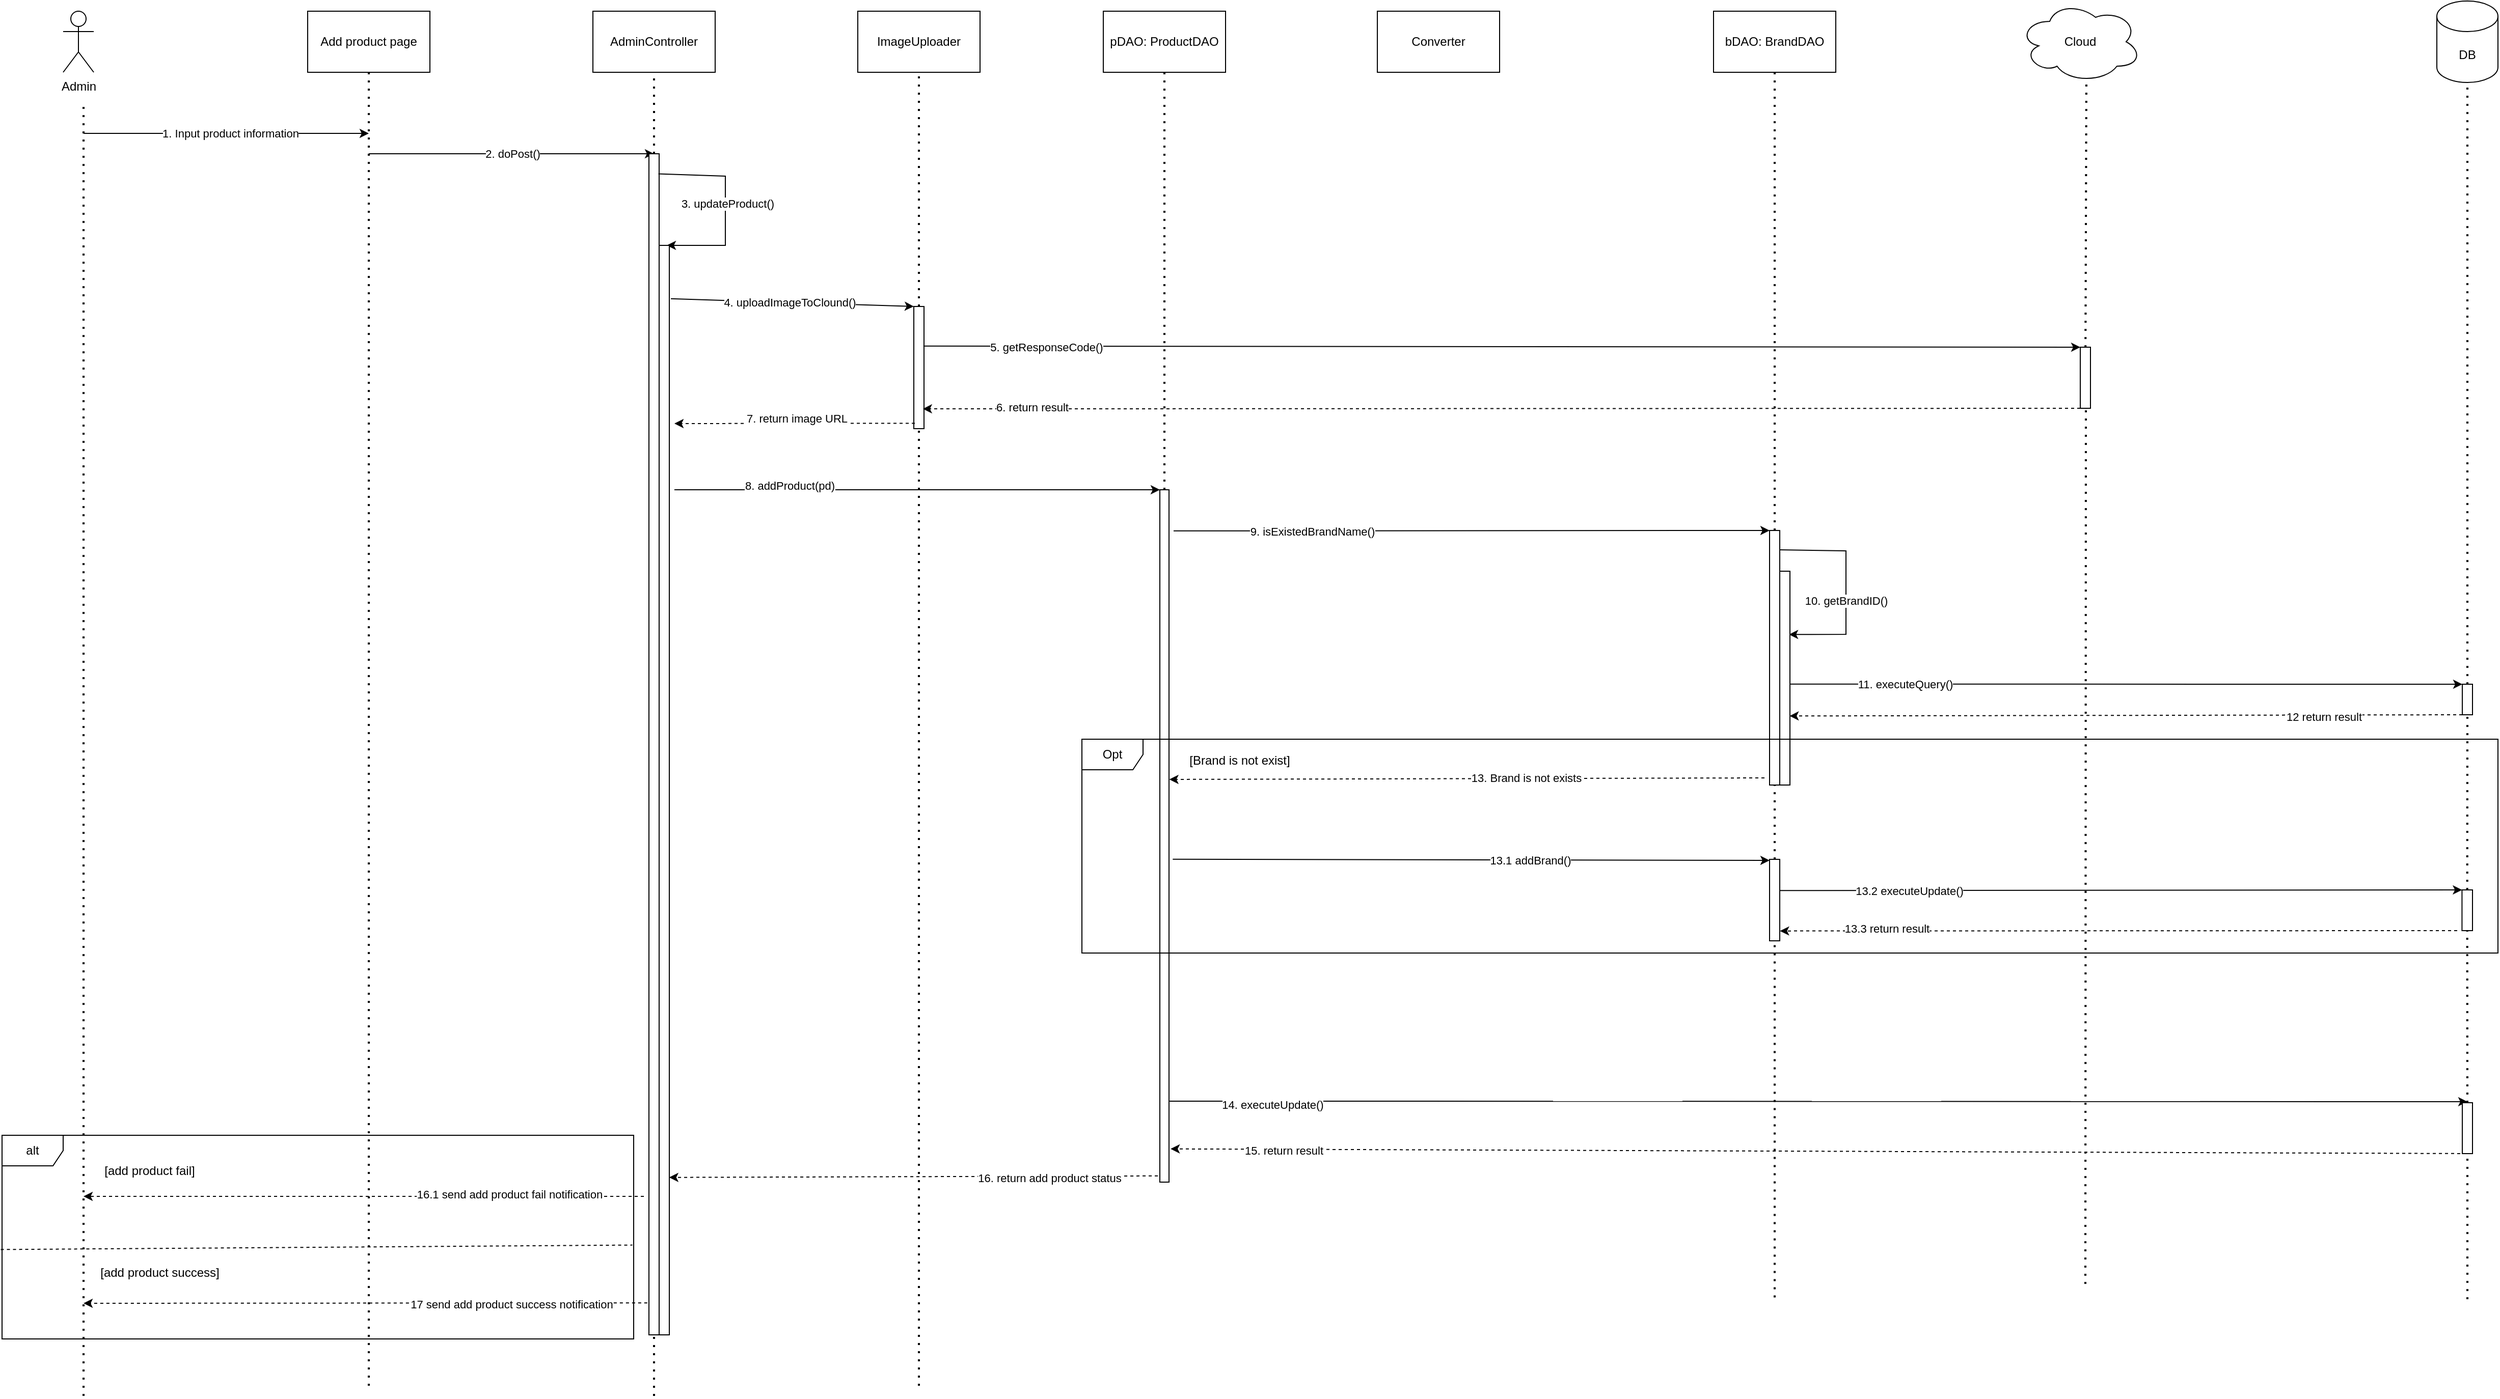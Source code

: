 <mxfile version="22.0.0" type="device">
  <diagram id="C5RBs43oDa-KdzZeNtuy" name="Page-1">
    <mxGraphModel dx="3033" dy="1590" grid="1" gridSize="10" guides="1" tooltips="1" connect="1" arrows="1" fold="1" page="1" pageScale="1" pageWidth="827" pageHeight="1169" math="0" shadow="0">
      <root>
        <mxCell id="WIyWlLk6GJQsqaUBKTNV-0" />
        <mxCell id="WIyWlLk6GJQsqaUBKTNV-1" parent="WIyWlLk6GJQsqaUBKTNV-0" />
        <mxCell id="jX_GD5bZqcwz75eiYxPs-16" value="Admin" style="shape=umlActor;verticalLabelPosition=bottom;verticalAlign=top;html=1;outlineConnect=0;" parent="WIyWlLk6GJQsqaUBKTNV-1" vertex="1">
          <mxGeometry x="100" y="90" width="30" height="60" as="geometry" />
        </mxCell>
        <mxCell id="jX_GD5bZqcwz75eiYxPs-17" value="" style="endArrow=none;dashed=1;html=1;dashPattern=1 3;strokeWidth=2;rounded=0;" parent="WIyWlLk6GJQsqaUBKTNV-1" edge="1">
          <mxGeometry width="50" height="50" relative="1" as="geometry">
            <mxPoint x="120" y="1450" as="sourcePoint" />
            <mxPoint x="120" y="180" as="targetPoint" />
          </mxGeometry>
        </mxCell>
        <mxCell id="jX_GD5bZqcwz75eiYxPs-19" value="Add product page" style="rounded=0;whiteSpace=wrap;html=1;" parent="WIyWlLk6GJQsqaUBKTNV-1" vertex="1">
          <mxGeometry x="340" y="90" width="120" height="60" as="geometry" />
        </mxCell>
        <mxCell id="jX_GD5bZqcwz75eiYxPs-20" value="" style="endArrow=none;dashed=1;html=1;dashPattern=1 3;strokeWidth=2;rounded=0;entryX=0.5;entryY=1;entryDx=0;entryDy=0;" parent="WIyWlLk6GJQsqaUBKTNV-1" target="jX_GD5bZqcwz75eiYxPs-19" edge="1">
          <mxGeometry width="50" height="50" relative="1" as="geometry">
            <mxPoint x="400" y="1440" as="sourcePoint" />
            <mxPoint x="350" y="250" as="targetPoint" />
          </mxGeometry>
        </mxCell>
        <mxCell id="jX_GD5bZqcwz75eiYxPs-21" value="AdminController" style="rounded=0;whiteSpace=wrap;html=1;" parent="WIyWlLk6GJQsqaUBKTNV-1" vertex="1">
          <mxGeometry x="620" y="90" width="120" height="60" as="geometry" />
        </mxCell>
        <mxCell id="jX_GD5bZqcwz75eiYxPs-22" value="" style="endArrow=none;dashed=1;html=1;dashPattern=1 3;strokeWidth=2;rounded=0;entryX=0.5;entryY=1;entryDx=0;entryDy=0;" parent="WIyWlLk6GJQsqaUBKTNV-1" source="jX_GD5bZqcwz75eiYxPs-43" target="jX_GD5bZqcwz75eiYxPs-21" edge="1">
          <mxGeometry width="50" height="50" relative="1" as="geometry">
            <mxPoint x="680" y="1160" as="sourcePoint" />
            <mxPoint x="410" y="160" as="targetPoint" />
          </mxGeometry>
        </mxCell>
        <mxCell id="jX_GD5bZqcwz75eiYxPs-23" value="ImageUploader" style="rounded=0;whiteSpace=wrap;html=1;" parent="WIyWlLk6GJQsqaUBKTNV-1" vertex="1">
          <mxGeometry x="880" y="90" width="120" height="60" as="geometry" />
        </mxCell>
        <mxCell id="jX_GD5bZqcwz75eiYxPs-24" value="pDAO: ProductDAO" style="rounded=0;whiteSpace=wrap;html=1;" parent="WIyWlLk6GJQsqaUBKTNV-1" vertex="1">
          <mxGeometry x="1121" y="90" width="120" height="60" as="geometry" />
        </mxCell>
        <mxCell id="jX_GD5bZqcwz75eiYxPs-25" value="" style="endArrow=none;dashed=1;html=1;dashPattern=1 3;strokeWidth=2;rounded=0;entryX=0.5;entryY=1;entryDx=0;entryDy=0;" parent="WIyWlLk6GJQsqaUBKTNV-1" source="jX_GD5bZqcwz75eiYxPs-49" target="jX_GD5bZqcwz75eiYxPs-23" edge="1">
          <mxGeometry width="50" height="50" relative="1" as="geometry">
            <mxPoint x="940" y="1160" as="sourcePoint" />
            <mxPoint x="690" y="160" as="targetPoint" />
          </mxGeometry>
        </mxCell>
        <mxCell id="jX_GD5bZqcwz75eiYxPs-26" value="" style="endArrow=none;dashed=1;html=1;dashPattern=1 3;strokeWidth=2;rounded=0;entryX=0.5;entryY=1;entryDx=0;entryDy=0;" parent="WIyWlLk6GJQsqaUBKTNV-1" source="jX_GD5bZqcwz75eiYxPs-62" target="jX_GD5bZqcwz75eiYxPs-24" edge="1">
          <mxGeometry width="50" height="50" relative="1" as="geometry">
            <mxPoint x="1180" y="1160" as="sourcePoint" />
            <mxPoint x="700" y="170" as="targetPoint" />
            <Array as="points" />
          </mxGeometry>
        </mxCell>
        <mxCell id="jX_GD5bZqcwz75eiYxPs-27" value="Converter" style="rounded=0;whiteSpace=wrap;html=1;" parent="WIyWlLk6GJQsqaUBKTNV-1" vertex="1">
          <mxGeometry x="1390" y="90" width="120" height="60" as="geometry" />
        </mxCell>
        <mxCell id="jX_GD5bZqcwz75eiYxPs-28" value="Cloud" style="ellipse;shape=cloud;whiteSpace=wrap;html=1;" parent="WIyWlLk6GJQsqaUBKTNV-1" vertex="1">
          <mxGeometry x="2020" y="80" width="120" height="80" as="geometry" />
        </mxCell>
        <mxCell id="jX_GD5bZqcwz75eiYxPs-29" value="DB" style="shape=cylinder3;whiteSpace=wrap;html=1;boundedLbl=1;backgroundOutline=1;size=15;" parent="WIyWlLk6GJQsqaUBKTNV-1" vertex="1">
          <mxGeometry x="2430" y="80" width="60" height="80" as="geometry" />
        </mxCell>
        <mxCell id="jX_GD5bZqcwz75eiYxPs-37" value="" style="endArrow=none;dashed=1;html=1;dashPattern=1 3;strokeWidth=2;rounded=0;entryX=0.55;entryY=0.95;entryDx=0;entryDy=0;entryPerimeter=0;" parent="WIyWlLk6GJQsqaUBKTNV-1" source="jX_GD5bZqcwz75eiYxPs-54" target="jX_GD5bZqcwz75eiYxPs-28" edge="1">
          <mxGeometry width="50" height="50" relative="1" as="geometry">
            <mxPoint x="1720" y="1130" as="sourcePoint" />
            <mxPoint x="1201" y="170" as="targetPoint" />
            <Array as="points" />
          </mxGeometry>
        </mxCell>
        <mxCell id="jX_GD5bZqcwz75eiYxPs-38" value="" style="endArrow=none;dashed=1;html=1;dashPattern=1 3;strokeWidth=2;rounded=0;entryX=0.5;entryY=1;entryDx=0;entryDy=0;entryPerimeter=0;" parent="WIyWlLk6GJQsqaUBKTNV-1" source="jX_GD5bZqcwz75eiYxPs-104" target="jX_GD5bZqcwz75eiYxPs-29" edge="1">
          <mxGeometry width="50" height="50" relative="1" as="geometry">
            <mxPoint x="2460" y="1152.645" as="sourcePoint" />
            <mxPoint x="1681" y="180" as="targetPoint" />
            <Array as="points" />
          </mxGeometry>
        </mxCell>
        <mxCell id="jX_GD5bZqcwz75eiYxPs-39" value="" style="endArrow=classic;html=1;rounded=0;" parent="WIyWlLk6GJQsqaUBKTNV-1" edge="1">
          <mxGeometry width="50" height="50" relative="1" as="geometry">
            <mxPoint x="120" y="210" as="sourcePoint" />
            <mxPoint x="400" y="210" as="targetPoint" />
          </mxGeometry>
        </mxCell>
        <mxCell id="jX_GD5bZqcwz75eiYxPs-40" value="1. Input product information" style="edgeLabel;html=1;align=center;verticalAlign=middle;resizable=0;points=[];" parent="jX_GD5bZqcwz75eiYxPs-39" vertex="1" connectable="0">
          <mxGeometry x="0.026" y="3" relative="1" as="geometry">
            <mxPoint y="3" as="offset" />
          </mxGeometry>
        </mxCell>
        <mxCell id="jX_GD5bZqcwz75eiYxPs-41" value="" style="endArrow=classic;html=1;rounded=0;" parent="WIyWlLk6GJQsqaUBKTNV-1" edge="1">
          <mxGeometry width="50" height="50" relative="1" as="geometry">
            <mxPoint x="400" y="230" as="sourcePoint" />
            <mxPoint x="680" y="230" as="targetPoint" />
          </mxGeometry>
        </mxCell>
        <mxCell id="jX_GD5bZqcwz75eiYxPs-42" value="2. doPost()" style="edgeLabel;html=1;align=center;verticalAlign=middle;resizable=0;points=[];" parent="jX_GD5bZqcwz75eiYxPs-41" vertex="1" connectable="0">
          <mxGeometry x="0.252" y="-2" relative="1" as="geometry">
            <mxPoint x="-35" y="-2" as="offset" />
          </mxGeometry>
        </mxCell>
        <mxCell id="jX_GD5bZqcwz75eiYxPs-44" value="" style="endArrow=none;dashed=1;html=1;dashPattern=1 3;strokeWidth=2;rounded=0;entryX=0.5;entryY=1;entryDx=0;entryDy=0;" parent="WIyWlLk6GJQsqaUBKTNV-1" target="jX_GD5bZqcwz75eiYxPs-43" edge="1">
          <mxGeometry width="50" height="50" relative="1" as="geometry">
            <mxPoint x="680" y="1450" as="sourcePoint" />
            <mxPoint x="680" y="150" as="targetPoint" />
          </mxGeometry>
        </mxCell>
        <mxCell id="jX_GD5bZqcwz75eiYxPs-43" value="" style="rounded=0;whiteSpace=wrap;html=1;" parent="WIyWlLk6GJQsqaUBKTNV-1" vertex="1">
          <mxGeometry x="675" y="230" width="10" height="1160" as="geometry" />
        </mxCell>
        <mxCell id="jX_GD5bZqcwz75eiYxPs-45" value="" style="endArrow=classic;html=1;rounded=0;entryX=0.75;entryY=0;entryDx=0;entryDy=0;exitX=0.929;exitY=0.017;exitDx=0;exitDy=0;exitPerimeter=0;" parent="WIyWlLk6GJQsqaUBKTNV-1" source="jX_GD5bZqcwz75eiYxPs-43" target="jX_GD5bZqcwz75eiYxPs-46" edge="1">
          <mxGeometry width="50" height="50" relative="1" as="geometry">
            <mxPoint x="690" y="250" as="sourcePoint" />
            <mxPoint x="740" y="250" as="targetPoint" />
            <Array as="points">
              <mxPoint x="750" y="252" />
              <mxPoint x="750" y="320" />
            </Array>
          </mxGeometry>
        </mxCell>
        <mxCell id="jX_GD5bZqcwz75eiYxPs-47" value="3. updateProduct()" style="edgeLabel;html=1;align=center;verticalAlign=middle;resizable=0;points=[];" parent="jX_GD5bZqcwz75eiYxPs-45" vertex="1" connectable="0">
          <mxGeometry x="-0.039" y="2" relative="1" as="geometry">
            <mxPoint as="offset" />
          </mxGeometry>
        </mxCell>
        <mxCell id="jX_GD5bZqcwz75eiYxPs-46" value="" style="rounded=0;whiteSpace=wrap;html=1;" parent="WIyWlLk6GJQsqaUBKTNV-1" vertex="1">
          <mxGeometry x="685" y="320" width="10" height="1070" as="geometry" />
        </mxCell>
        <mxCell id="jX_GD5bZqcwz75eiYxPs-48" value="" style="endArrow=classic;html=1;rounded=0;entryX=0;entryY=0;entryDx=0;entryDy=0;exitX=1.151;exitY=0.049;exitDx=0;exitDy=0;exitPerimeter=0;" parent="WIyWlLk6GJQsqaUBKTNV-1" source="jX_GD5bZqcwz75eiYxPs-46" target="jX_GD5bZqcwz75eiYxPs-49" edge="1">
          <mxGeometry width="50" height="50" relative="1" as="geometry">
            <mxPoint x="700" y="380" as="sourcePoint" />
            <mxPoint x="930" y="380" as="targetPoint" />
          </mxGeometry>
        </mxCell>
        <mxCell id="jX_GD5bZqcwz75eiYxPs-51" value="4. uploadImageToClound()" style="edgeLabel;html=1;align=center;verticalAlign=middle;resizable=0;points=[];" parent="jX_GD5bZqcwz75eiYxPs-48" vertex="1" connectable="0">
          <mxGeometry x="-0.11" y="-1" relative="1" as="geometry">
            <mxPoint x="10" y="-1" as="offset" />
          </mxGeometry>
        </mxCell>
        <mxCell id="jX_GD5bZqcwz75eiYxPs-50" value="" style="endArrow=none;dashed=1;html=1;dashPattern=1 3;strokeWidth=2;rounded=0;entryX=0.5;entryY=1;entryDx=0;entryDy=0;" parent="WIyWlLk6GJQsqaUBKTNV-1" target="jX_GD5bZqcwz75eiYxPs-49" edge="1">
          <mxGeometry width="50" height="50" relative="1" as="geometry">
            <mxPoint x="940" y="1440" as="sourcePoint" />
            <mxPoint x="940" y="150" as="targetPoint" />
          </mxGeometry>
        </mxCell>
        <mxCell id="jX_GD5bZqcwz75eiYxPs-49" value="" style="rounded=0;whiteSpace=wrap;html=1;" parent="WIyWlLk6GJQsqaUBKTNV-1" vertex="1">
          <mxGeometry x="935" y="380" width="10" height="120" as="geometry" />
        </mxCell>
        <mxCell id="jX_GD5bZqcwz75eiYxPs-52" value="" style="endArrow=classic;html=1;rounded=0;exitX=0.94;exitY=0.324;exitDx=0;exitDy=0;exitPerimeter=0;entryX=0;entryY=0;entryDx=0;entryDy=0;" parent="WIyWlLk6GJQsqaUBKTNV-1" source="jX_GD5bZqcwz75eiYxPs-49" target="jX_GD5bZqcwz75eiYxPs-54" edge="1">
          <mxGeometry width="50" height="50" relative="1" as="geometry">
            <mxPoint x="970.0" y="420.0" as="sourcePoint" />
            <mxPoint x="2070" y="420" as="targetPoint" />
          </mxGeometry>
        </mxCell>
        <mxCell id="jX_GD5bZqcwz75eiYxPs-53" value="5. getResponseCode()" style="edgeLabel;html=1;align=center;verticalAlign=middle;resizable=0;points=[];" parent="jX_GD5bZqcwz75eiYxPs-52" vertex="1" connectable="0">
          <mxGeometry x="-0.168" y="-2" relative="1" as="geometry">
            <mxPoint x="-352" y="-2" as="offset" />
          </mxGeometry>
        </mxCell>
        <mxCell id="jX_GD5bZqcwz75eiYxPs-55" value="" style="endArrow=none;dashed=1;html=1;dashPattern=1 3;strokeWidth=2;rounded=0;entryX=0.55;entryY=0.95;entryDx=0;entryDy=0;entryPerimeter=0;" parent="WIyWlLk6GJQsqaUBKTNV-1" target="jX_GD5bZqcwz75eiYxPs-54" edge="1">
          <mxGeometry width="50" height="50" relative="1" as="geometry">
            <mxPoint x="2085" y="1340" as="sourcePoint" />
            <mxPoint x="1720" y="156" as="targetPoint" />
            <Array as="points" />
          </mxGeometry>
        </mxCell>
        <mxCell id="jX_GD5bZqcwz75eiYxPs-54" value="" style="rounded=0;whiteSpace=wrap;html=1;" parent="WIyWlLk6GJQsqaUBKTNV-1" vertex="1">
          <mxGeometry x="2080" y="420" width="10" height="60" as="geometry" />
        </mxCell>
        <mxCell id="jX_GD5bZqcwz75eiYxPs-56" value="" style="endArrow=classic;html=1;rounded=0;dashed=1;entryX=0.885;entryY=0.838;entryDx=0;entryDy=0;entryPerimeter=0;exitX=0;exitY=1;exitDx=0;exitDy=0;" parent="WIyWlLk6GJQsqaUBKTNV-1" source="jX_GD5bZqcwz75eiYxPs-54" target="jX_GD5bZqcwz75eiYxPs-49" edge="1">
          <mxGeometry width="50" height="50" relative="1" as="geometry">
            <mxPoint x="1660" y="481" as="sourcePoint" />
            <mxPoint x="958.021" y="480" as="targetPoint" />
          </mxGeometry>
        </mxCell>
        <mxCell id="jX_GD5bZqcwz75eiYxPs-57" value="6. return result" style="edgeLabel;html=1;align=center;verticalAlign=middle;resizable=0;points=[];" parent="jX_GD5bZqcwz75eiYxPs-56" vertex="1" connectable="0">
          <mxGeometry x="0.009" y="-2" relative="1" as="geometry">
            <mxPoint x="-456" as="offset" />
          </mxGeometry>
        </mxCell>
        <mxCell id="jX_GD5bZqcwz75eiYxPs-58" value="" style="endArrow=classic;html=1;rounded=0;exitX=0.101;exitY=0.956;exitDx=0;exitDy=0;exitPerimeter=0;dashed=1;" parent="WIyWlLk6GJQsqaUBKTNV-1" source="jX_GD5bZqcwz75eiYxPs-49" edge="1">
          <mxGeometry width="50" height="50" relative="1" as="geometry">
            <mxPoint x="830" y="560" as="sourcePoint" />
            <mxPoint x="700" y="495" as="targetPoint" />
          </mxGeometry>
        </mxCell>
        <mxCell id="jX_GD5bZqcwz75eiYxPs-59" value="7. return image URL" style="edgeLabel;html=1;align=center;verticalAlign=middle;resizable=0;points=[];" parent="jX_GD5bZqcwz75eiYxPs-58" vertex="1" connectable="0">
          <mxGeometry x="0.559" y="1" relative="1" as="geometry">
            <mxPoint x="68" y="-6" as="offset" />
          </mxGeometry>
        </mxCell>
        <mxCell id="jX_GD5bZqcwz75eiYxPs-60" value="" style="endArrow=classic;html=1;rounded=0;entryX=0;entryY=0;entryDx=0;entryDy=0;" parent="WIyWlLk6GJQsqaUBKTNV-1" target="jX_GD5bZqcwz75eiYxPs-62" edge="1">
          <mxGeometry width="50" height="50" relative="1" as="geometry">
            <mxPoint x="700" y="560" as="sourcePoint" />
            <mxPoint x="1171.039" y="560" as="targetPoint" />
          </mxGeometry>
        </mxCell>
        <mxCell id="jX_GD5bZqcwz75eiYxPs-61" value="8. addProduct(pd)" style="edgeLabel;html=1;align=center;verticalAlign=middle;resizable=0;points=[];" parent="jX_GD5bZqcwz75eiYxPs-60" vertex="1" connectable="0">
          <mxGeometry x="0.196" y="4" relative="1" as="geometry">
            <mxPoint x="-172" as="offset" />
          </mxGeometry>
        </mxCell>
        <mxCell id="jX_GD5bZqcwz75eiYxPs-63" value="" style="endArrow=none;dashed=1;html=1;dashPattern=1 3;strokeWidth=2;rounded=0;entryX=0.5;entryY=1;entryDx=0;entryDy=0;" parent="WIyWlLk6GJQsqaUBKTNV-1" target="jX_GD5bZqcwz75eiYxPs-62" edge="1">
          <mxGeometry width="50" height="50" relative="1" as="geometry">
            <mxPoint x="1180" y="1160" as="sourcePoint" />
            <mxPoint x="1181" y="150" as="targetPoint" />
            <Array as="points" />
          </mxGeometry>
        </mxCell>
        <mxCell id="jX_GD5bZqcwz75eiYxPs-62" value="" style="rounded=0;whiteSpace=wrap;html=1;" parent="WIyWlLk6GJQsqaUBKTNV-1" vertex="1">
          <mxGeometry x="1176.5" y="560" width="9" height="680" as="geometry" />
        </mxCell>
        <mxCell id="jX_GD5bZqcwz75eiYxPs-94" value="bDAO: BrandDAO" style="rounded=0;whiteSpace=wrap;html=1;" parent="WIyWlLk6GJQsqaUBKTNV-1" vertex="1">
          <mxGeometry x="1720" y="90" width="120" height="60" as="geometry" />
        </mxCell>
        <mxCell id="jX_GD5bZqcwz75eiYxPs-98" value="" style="endArrow=none;dashed=1;html=1;dashPattern=1 3;strokeWidth=2;rounded=0;entryX=0.5;entryY=1;entryDx=0;entryDy=0;" parent="WIyWlLk6GJQsqaUBKTNV-1" source="jX_GD5bZqcwz75eiYxPs-109" target="jX_GD5bZqcwz75eiYxPs-94" edge="1">
          <mxGeometry width="50" height="50" relative="1" as="geometry">
            <mxPoint x="1780" y="1160" as="sourcePoint" />
            <mxPoint x="2000" y="360" as="targetPoint" />
          </mxGeometry>
        </mxCell>
        <mxCell id="jX_GD5bZqcwz75eiYxPs-99" value="" style="endArrow=classic;html=1;rounded=0;entryX=0;entryY=0;entryDx=0;entryDy=0;exitX=1.5;exitY=0.22;exitDx=0;exitDy=0;exitPerimeter=0;" parent="WIyWlLk6GJQsqaUBKTNV-1" edge="1">
          <mxGeometry width="50" height="50" relative="1" as="geometry">
            <mxPoint x="1190" y="600.4" as="sourcePoint" />
            <mxPoint x="1775" y="600" as="targetPoint" />
          </mxGeometry>
        </mxCell>
        <mxCell id="jX_GD5bZqcwz75eiYxPs-100" value="9. isExistedBrandName()" style="edgeLabel;html=1;align=center;verticalAlign=middle;resizable=0;points=[];" parent="jX_GD5bZqcwz75eiYxPs-99" vertex="1" connectable="0">
          <mxGeometry x="-0.332" y="-5" relative="1" as="geometry">
            <mxPoint x="-60" y="-5" as="offset" />
          </mxGeometry>
        </mxCell>
        <mxCell id="jX_GD5bZqcwz75eiYxPs-105" value="" style="endArrow=none;dashed=1;html=1;dashPattern=1 3;strokeWidth=2;rounded=0;entryX=0.5;entryY=1;entryDx=0;entryDy=0;entryPerimeter=0;" parent="WIyWlLk6GJQsqaUBKTNV-1" source="jX_GD5bZqcwz75eiYxPs-127" target="jX_GD5bZqcwz75eiYxPs-104" edge="1">
          <mxGeometry width="50" height="50" relative="1" as="geometry">
            <mxPoint x="2460" y="1152.645" as="sourcePoint" />
            <mxPoint x="2460" y="160" as="targetPoint" />
            <Array as="points" />
          </mxGeometry>
        </mxCell>
        <mxCell id="jX_GD5bZqcwz75eiYxPs-104" value="" style="rounded=0;whiteSpace=wrap;html=1;" parent="WIyWlLk6GJQsqaUBKTNV-1" vertex="1">
          <mxGeometry x="2455" y="751" width="10" height="30" as="geometry" />
        </mxCell>
        <mxCell id="jX_GD5bZqcwz75eiYxPs-110" value="" style="endArrow=none;dashed=1;html=1;dashPattern=1 3;strokeWidth=2;rounded=0;entryX=0.5;entryY=1;entryDx=0;entryDy=0;" parent="WIyWlLk6GJQsqaUBKTNV-1" source="jX_GD5bZqcwz75eiYxPs-124" target="jX_GD5bZqcwz75eiYxPs-109" edge="1">
          <mxGeometry width="50" height="50" relative="1" as="geometry">
            <mxPoint x="1780" y="1160" as="sourcePoint" />
            <mxPoint x="1780" y="150" as="targetPoint" />
          </mxGeometry>
        </mxCell>
        <mxCell id="jX_GD5bZqcwz75eiYxPs-109" value="" style="rounded=0;whiteSpace=wrap;html=1;" parent="WIyWlLk6GJQsqaUBKTNV-1" vertex="1">
          <mxGeometry x="1775" y="600" width="10" height="250" as="geometry" />
        </mxCell>
        <mxCell id="jX_GD5bZqcwz75eiYxPs-111" value="" style="endArrow=classic;html=1;rounded=0;exitX=1.001;exitY=0.076;exitDx=0;exitDy=0;exitPerimeter=0;entryX=0.905;entryY=0.296;entryDx=0;entryDy=0;entryPerimeter=0;" parent="WIyWlLk6GJQsqaUBKTNV-1" source="jX_GD5bZqcwz75eiYxPs-109" target="jX_GD5bZqcwz75eiYxPs-112" edge="1">
          <mxGeometry width="50" height="50" relative="1" as="geometry">
            <mxPoint x="1800" y="760" as="sourcePoint" />
            <mxPoint x="1800" y="832" as="targetPoint" />
            <Array as="points">
              <mxPoint x="1850" y="620" />
              <mxPoint x="1850" y="702" />
            </Array>
          </mxGeometry>
        </mxCell>
        <mxCell id="jX_GD5bZqcwz75eiYxPs-113" value="10. getBrandID()" style="edgeLabel;html=1;align=center;verticalAlign=middle;resizable=0;points=[];" parent="jX_GD5bZqcwz75eiYxPs-111" vertex="1" connectable="0">
          <mxGeometry x="0.118" relative="1" as="geometry">
            <mxPoint as="offset" />
          </mxGeometry>
        </mxCell>
        <mxCell id="jX_GD5bZqcwz75eiYxPs-112" value="" style="rounded=0;whiteSpace=wrap;html=1;" parent="WIyWlLk6GJQsqaUBKTNV-1" vertex="1">
          <mxGeometry x="1785" y="640" width="10" height="210" as="geometry" />
        </mxCell>
        <mxCell id="jX_GD5bZqcwz75eiYxPs-114" value="" style="endArrow=classic;html=1;rounded=0;entryX=0;entryY=0;entryDx=0;entryDy=0;exitX=1.023;exitY=0.528;exitDx=0;exitDy=0;exitPerimeter=0;" parent="WIyWlLk6GJQsqaUBKTNV-1" source="jX_GD5bZqcwz75eiYxPs-112" target="jX_GD5bZqcwz75eiYxPs-104" edge="1">
          <mxGeometry width="50" height="50" relative="1" as="geometry">
            <mxPoint x="1800" y="880" as="sourcePoint" />
            <mxPoint x="2444.476" y="880" as="targetPoint" />
          </mxGeometry>
        </mxCell>
        <mxCell id="jX_GD5bZqcwz75eiYxPs-116" value="11. executeQuery()" style="edgeLabel;html=1;align=center;verticalAlign=middle;resizable=0;points=[];" parent="jX_GD5bZqcwz75eiYxPs-114" vertex="1" connectable="0">
          <mxGeometry x="-0.023" relative="1" as="geometry">
            <mxPoint x="-210" as="offset" />
          </mxGeometry>
        </mxCell>
        <mxCell id="jX_GD5bZqcwz75eiYxPs-115" value="" style="endArrow=classic;html=1;rounded=0;exitX=0;exitY=1;exitDx=0;exitDy=0;dashed=1;entryX=0.963;entryY=0.677;entryDx=0;entryDy=0;entryPerimeter=0;" parent="WIyWlLk6GJQsqaUBKTNV-1" source="jX_GD5bZqcwz75eiYxPs-104" target="jX_GD5bZqcwz75eiYxPs-112" edge="1">
          <mxGeometry width="50" height="50" relative="1" as="geometry">
            <mxPoint x="2220" y="940" as="sourcePoint" />
            <mxPoint x="1800" y="910" as="targetPoint" />
          </mxGeometry>
        </mxCell>
        <mxCell id="jX_GD5bZqcwz75eiYxPs-117" value="12 return result" style="edgeLabel;html=1;align=center;verticalAlign=middle;resizable=0;points=[];" parent="jX_GD5bZqcwz75eiYxPs-115" vertex="1" connectable="0">
          <mxGeometry x="-0.587" y="2" relative="1" as="geometry">
            <mxPoint as="offset" />
          </mxGeometry>
        </mxCell>
        <mxCell id="jX_GD5bZqcwz75eiYxPs-118" value="" style="endArrow=classic;html=1;rounded=0;dashed=1;entryX=1.035;entryY=0.514;entryDx=0;entryDy=0;entryPerimeter=0;" parent="WIyWlLk6GJQsqaUBKTNV-1" edge="1">
          <mxGeometry width="50" height="50" relative="1" as="geometry">
            <mxPoint x="1770" y="843" as="sourcePoint" />
            <mxPoint x="1185.815" y="844.48" as="targetPoint" />
          </mxGeometry>
        </mxCell>
        <mxCell id="jX_GD5bZqcwz75eiYxPs-119" value="13. Brand is not exists" style="edgeLabel;html=1;align=center;verticalAlign=middle;resizable=0;points=[];" parent="jX_GD5bZqcwz75eiYxPs-118" vertex="1" connectable="0">
          <mxGeometry x="-0.198" y="-1" relative="1" as="geometry">
            <mxPoint as="offset" />
          </mxGeometry>
        </mxCell>
        <mxCell id="jX_GD5bZqcwz75eiYxPs-122" value="" style="endArrow=classic;html=1;rounded=0;exitX=1.407;exitY=0.584;exitDx=0;exitDy=0;exitPerimeter=0;entryX=0;entryY=0;entryDx=0;entryDy=0;" parent="WIyWlLk6GJQsqaUBKTNV-1" edge="1">
          <mxGeometry width="50" height="50" relative="1" as="geometry">
            <mxPoint x="1189.163" y="922.88" as="sourcePoint" />
            <mxPoint x="1775" y="924.0" as="targetPoint" />
          </mxGeometry>
        </mxCell>
        <mxCell id="jX_GD5bZqcwz75eiYxPs-123" value="13.1 addBrand()" style="edgeLabel;html=1;align=center;verticalAlign=middle;resizable=0;points=[];" parent="jX_GD5bZqcwz75eiYxPs-122" vertex="1" connectable="0">
          <mxGeometry x="0.231" y="-4" relative="1" as="geometry">
            <mxPoint x="-10" y="-4" as="offset" />
          </mxGeometry>
        </mxCell>
        <mxCell id="jX_GD5bZqcwz75eiYxPs-125" value="" style="endArrow=none;dashed=1;html=1;dashPattern=1 3;strokeWidth=2;rounded=0;entryX=0.5;entryY=1;entryDx=0;entryDy=0;" parent="WIyWlLk6GJQsqaUBKTNV-1" target="jX_GD5bZqcwz75eiYxPs-124" edge="1">
          <mxGeometry width="50" height="50" relative="1" as="geometry">
            <mxPoint x="1780" y="1353.281" as="sourcePoint" />
            <mxPoint x="1780" y="990" as="targetPoint" />
          </mxGeometry>
        </mxCell>
        <mxCell id="jX_GD5bZqcwz75eiYxPs-124" value="" style="rounded=0;whiteSpace=wrap;html=1;" parent="WIyWlLk6GJQsqaUBKTNV-1" vertex="1">
          <mxGeometry x="1775" y="923" width="10" height="80" as="geometry" />
        </mxCell>
        <mxCell id="jX_GD5bZqcwz75eiYxPs-126" value="" style="endArrow=classic;html=1;rounded=0;exitX=1.032;exitY=0.383;exitDx=0;exitDy=0;exitPerimeter=0;entryX=0;entryY=0;entryDx=0;entryDy=0;" parent="WIyWlLk6GJQsqaUBKTNV-1" source="jX_GD5bZqcwz75eiYxPs-124" target="jX_GD5bZqcwz75eiYxPs-127" edge="1">
          <mxGeometry width="50" height="50" relative="1" as="geometry">
            <mxPoint x="1790" y="953" as="sourcePoint" />
            <mxPoint x="2450" y="953" as="targetPoint" />
          </mxGeometry>
        </mxCell>
        <mxCell id="jX_GD5bZqcwz75eiYxPs-129" value="13.2 executeUpdate()" style="edgeLabel;html=1;align=center;verticalAlign=middle;resizable=0;points=[];" parent="jX_GD5bZqcwz75eiYxPs-126" vertex="1" connectable="0">
          <mxGeometry x="-0.664" y="3" relative="1" as="geometry">
            <mxPoint x="14" y="3" as="offset" />
          </mxGeometry>
        </mxCell>
        <mxCell id="jX_GD5bZqcwz75eiYxPs-128" value="" style="endArrow=none;dashed=1;html=1;dashPattern=1 3;strokeWidth=2;rounded=0;entryX=0.5;entryY=1;entryDx=0;entryDy=0;entryPerimeter=0;" parent="WIyWlLk6GJQsqaUBKTNV-1" source="jX_GD5bZqcwz75eiYxPs-142" target="jX_GD5bZqcwz75eiYxPs-127" edge="1">
          <mxGeometry width="50" height="50" relative="1" as="geometry">
            <mxPoint x="2460" y="1355.059" as="sourcePoint" />
            <mxPoint x="2460" y="940" as="targetPoint" />
            <Array as="points" />
          </mxGeometry>
        </mxCell>
        <mxCell id="jX_GD5bZqcwz75eiYxPs-127" value="" style="rounded=0;whiteSpace=wrap;html=1;" parent="WIyWlLk6GJQsqaUBKTNV-1" vertex="1">
          <mxGeometry x="2454.7" y="953" width="10.3" height="40" as="geometry" />
        </mxCell>
        <mxCell id="jX_GD5bZqcwz75eiYxPs-130" value="" style="endArrow=classic;html=1;rounded=0;entryX=1.021;entryY=0.879;entryDx=0;entryDy=0;entryPerimeter=0;dashed=1;" parent="WIyWlLk6GJQsqaUBKTNV-1" target="jX_GD5bZqcwz75eiYxPs-124" edge="1">
          <mxGeometry width="50" height="50" relative="1" as="geometry">
            <mxPoint x="2450" y="993" as="sourcePoint" />
            <mxPoint x="1800" y="993" as="targetPoint" />
          </mxGeometry>
        </mxCell>
        <mxCell id="jX_GD5bZqcwz75eiYxPs-131" value="13.3 return result" style="edgeLabel;html=1;align=center;verticalAlign=middle;resizable=0;points=[];" parent="jX_GD5bZqcwz75eiYxPs-130" vertex="1" connectable="0">
          <mxGeometry x="0.684" y="-3" relative="1" as="geometry">
            <mxPoint as="offset" />
          </mxGeometry>
        </mxCell>
        <mxCell id="jX_GD5bZqcwz75eiYxPs-135" value="Opt" style="shape=umlFrame;whiteSpace=wrap;html=1;pointerEvents=0;" parent="WIyWlLk6GJQsqaUBKTNV-1" vertex="1">
          <mxGeometry x="1100" y="805" width="1390" height="210" as="geometry" />
        </mxCell>
        <mxCell id="jX_GD5bZqcwz75eiYxPs-136" value="[Brand is not exist]" style="text;html=1;strokeColor=none;fillColor=none;align=center;verticalAlign=middle;whiteSpace=wrap;rounded=0;" parent="WIyWlLk6GJQsqaUBKTNV-1" vertex="1">
          <mxGeometry x="1194.5" y="811" width="120" height="30" as="geometry" />
        </mxCell>
        <mxCell id="jX_GD5bZqcwz75eiYxPs-141" value="" style="endArrow=classic;html=1;rounded=0;exitX=0.964;exitY=0.883;exitDx=0;exitDy=0;exitPerimeter=0;" parent="WIyWlLk6GJQsqaUBKTNV-1" source="jX_GD5bZqcwz75eiYxPs-62" edge="1">
          <mxGeometry width="50" height="50" relative="1" as="geometry">
            <mxPoint x="1194.5" y="1161" as="sourcePoint" />
            <mxPoint x="2460" y="1161" as="targetPoint" />
          </mxGeometry>
        </mxCell>
        <mxCell id="jX_GD5bZqcwz75eiYxPs-144" value="14. executeUpdate()" style="edgeLabel;html=1;align=center;verticalAlign=middle;resizable=0;points=[];" parent="jX_GD5bZqcwz75eiYxPs-141" vertex="1" connectable="0">
          <mxGeometry x="-0.841" y="-3" relative="1" as="geometry">
            <mxPoint as="offset" />
          </mxGeometry>
        </mxCell>
        <mxCell id="jX_GD5bZqcwz75eiYxPs-143" value="" style="endArrow=none;dashed=1;html=1;dashPattern=1 3;strokeWidth=2;rounded=0;entryX=0.5;entryY=1;entryDx=0;entryDy=0;entryPerimeter=0;" parent="WIyWlLk6GJQsqaUBKTNV-1" target="jX_GD5bZqcwz75eiYxPs-142" edge="1">
          <mxGeometry width="50" height="50" relative="1" as="geometry">
            <mxPoint x="2460" y="1355.059" as="sourcePoint" />
            <mxPoint x="2460" y="1110" as="targetPoint" />
            <Array as="points" />
          </mxGeometry>
        </mxCell>
        <mxCell id="jX_GD5bZqcwz75eiYxPs-142" value="" style="rounded=0;whiteSpace=wrap;html=1;" parent="WIyWlLk6GJQsqaUBKTNV-1" vertex="1">
          <mxGeometry x="2455" y="1162" width="10" height="50" as="geometry" />
        </mxCell>
        <mxCell id="jX_GD5bZqcwz75eiYxPs-145" value="" style="endArrow=classic;html=1;rounded=0;exitX=1;exitY=1;exitDx=0;exitDy=0;dashed=1;entryX=1.174;entryY=0.952;entryDx=0;entryDy=0;entryPerimeter=0;fontStyle=1" parent="WIyWlLk6GJQsqaUBKTNV-1" target="jX_GD5bZqcwz75eiYxPs-62" edge="1" source="jX_GD5bZqcwz75eiYxPs-142">
          <mxGeometry width="50" height="50" relative="1" as="geometry">
            <mxPoint x="2455" y="1337" as="sourcePoint" />
            <mxPoint x="1196.381" y="1207.44" as="targetPoint" />
          </mxGeometry>
        </mxCell>
        <mxCell id="jX_GD5bZqcwz75eiYxPs-146" value="15. return result" style="edgeLabel;html=1;align=center;verticalAlign=middle;resizable=0;points=[];" parent="jX_GD5bZqcwz75eiYxPs-145" vertex="1" connectable="0">
          <mxGeometry x="-0.773" y="-3" relative="1" as="geometry">
            <mxPoint x="-1022" as="offset" />
          </mxGeometry>
        </mxCell>
        <mxCell id="jX_GD5bZqcwz75eiYxPs-149" value="" style="endArrow=classic;html=1;rounded=0;dashed=1;entryX=0.985;entryY=0.891;entryDx=0;entryDy=0;entryPerimeter=0;exitX=-0.219;exitY=0.991;exitDx=0;exitDy=0;exitPerimeter=0;" parent="WIyWlLk6GJQsqaUBKTNV-1" edge="1" source="jX_GD5bZqcwz75eiYxPs-62">
          <mxGeometry width="50" height="50" relative="1" as="geometry">
            <mxPoint x="1170" y="1234" as="sourcePoint" />
            <mxPoint x="694.85" y="1235.38" as="targetPoint" />
          </mxGeometry>
        </mxCell>
        <mxCell id="jX_GD5bZqcwz75eiYxPs-150" value="16. return add product status" style="edgeLabel;html=1;align=center;verticalAlign=middle;resizable=0;points=[];" parent="jX_GD5bZqcwz75eiYxPs-149" vertex="1" connectable="0">
          <mxGeometry x="-0.295" y="1" relative="1" as="geometry">
            <mxPoint x="62" as="offset" />
          </mxGeometry>
        </mxCell>
        <mxCell id="jX_GD5bZqcwz75eiYxPs-153" value="" style="endArrow=classic;html=1;rounded=0;dashed=1;" parent="WIyWlLk6GJQsqaUBKTNV-1" edge="1">
          <mxGeometry width="50" height="50" relative="1" as="geometry">
            <mxPoint x="670" y="1254" as="sourcePoint" />
            <mxPoint x="120" y="1254" as="targetPoint" />
          </mxGeometry>
        </mxCell>
        <mxCell id="jX_GD5bZqcwz75eiYxPs-154" value="16.1 send add product fail notification" style="edgeLabel;html=1;align=center;verticalAlign=middle;resizable=0;points=[];" parent="jX_GD5bZqcwz75eiYxPs-153" vertex="1" connectable="0">
          <mxGeometry x="-0.518" y="-2" relative="1" as="geometry">
            <mxPoint as="offset" />
          </mxGeometry>
        </mxCell>
        <mxCell id="jX_GD5bZqcwz75eiYxPs-155" value="" style="endArrow=classic;html=1;rounded=0;dashed=1;exitX=-0.058;exitY=0.936;exitDx=0;exitDy=0;exitPerimeter=0;" parent="WIyWlLk6GJQsqaUBKTNV-1" edge="1">
          <mxGeometry width="50" height="50" relative="1" as="geometry">
            <mxPoint x="673.42" y="1358.6" as="sourcePoint" />
            <mxPoint x="120" y="1359" as="targetPoint" />
          </mxGeometry>
        </mxCell>
        <mxCell id="jX_GD5bZqcwz75eiYxPs-156" value="17 send add product success notification" style="edgeLabel;html=1;align=center;verticalAlign=middle;resizable=0;points=[];" parent="jX_GD5bZqcwz75eiYxPs-155" vertex="1" connectable="0">
          <mxGeometry x="-0.518" y="-2" relative="1" as="geometry">
            <mxPoint y="3" as="offset" />
          </mxGeometry>
        </mxCell>
        <mxCell id="jX_GD5bZqcwz75eiYxPs-158" value="alt" style="shape=umlFrame;whiteSpace=wrap;html=1;pointerEvents=0;" parent="WIyWlLk6GJQsqaUBKTNV-1" vertex="1">
          <mxGeometry x="40" y="1194" width="620" height="200" as="geometry" />
        </mxCell>
        <mxCell id="jX_GD5bZqcwz75eiYxPs-161" value="[add product fail]" style="text;html=1;strokeColor=none;fillColor=none;align=center;verticalAlign=middle;whiteSpace=wrap;rounded=0;" parent="WIyWlLk6GJQsqaUBKTNV-1" vertex="1">
          <mxGeometry x="120" y="1214" width="130" height="30" as="geometry" />
        </mxCell>
        <mxCell id="jX_GD5bZqcwz75eiYxPs-162" value="[add product success]" style="text;html=1;strokeColor=none;fillColor=none;align=center;verticalAlign=middle;whiteSpace=wrap;rounded=0;" parent="WIyWlLk6GJQsqaUBKTNV-1" vertex="1">
          <mxGeometry x="130" y="1314" width="130" height="30" as="geometry" />
        </mxCell>
        <mxCell id="jX_GD5bZqcwz75eiYxPs-164" value="" style="endArrow=none;dashed=1;html=1;rounded=0;entryX=0.998;entryY=0.539;entryDx=0;entryDy=0;entryPerimeter=0;exitX=-0.002;exitY=0.561;exitDx=0;exitDy=0;exitPerimeter=0;" parent="WIyWlLk6GJQsqaUBKTNV-1" source="jX_GD5bZqcwz75eiYxPs-158" target="jX_GD5bZqcwz75eiYxPs-158" edge="1">
          <mxGeometry width="50" height="50" relative="1" as="geometry">
            <mxPoint x="510" y="1254" as="sourcePoint" />
            <mxPoint x="560" y="1204" as="targetPoint" />
          </mxGeometry>
        </mxCell>
      </root>
    </mxGraphModel>
  </diagram>
</mxfile>
